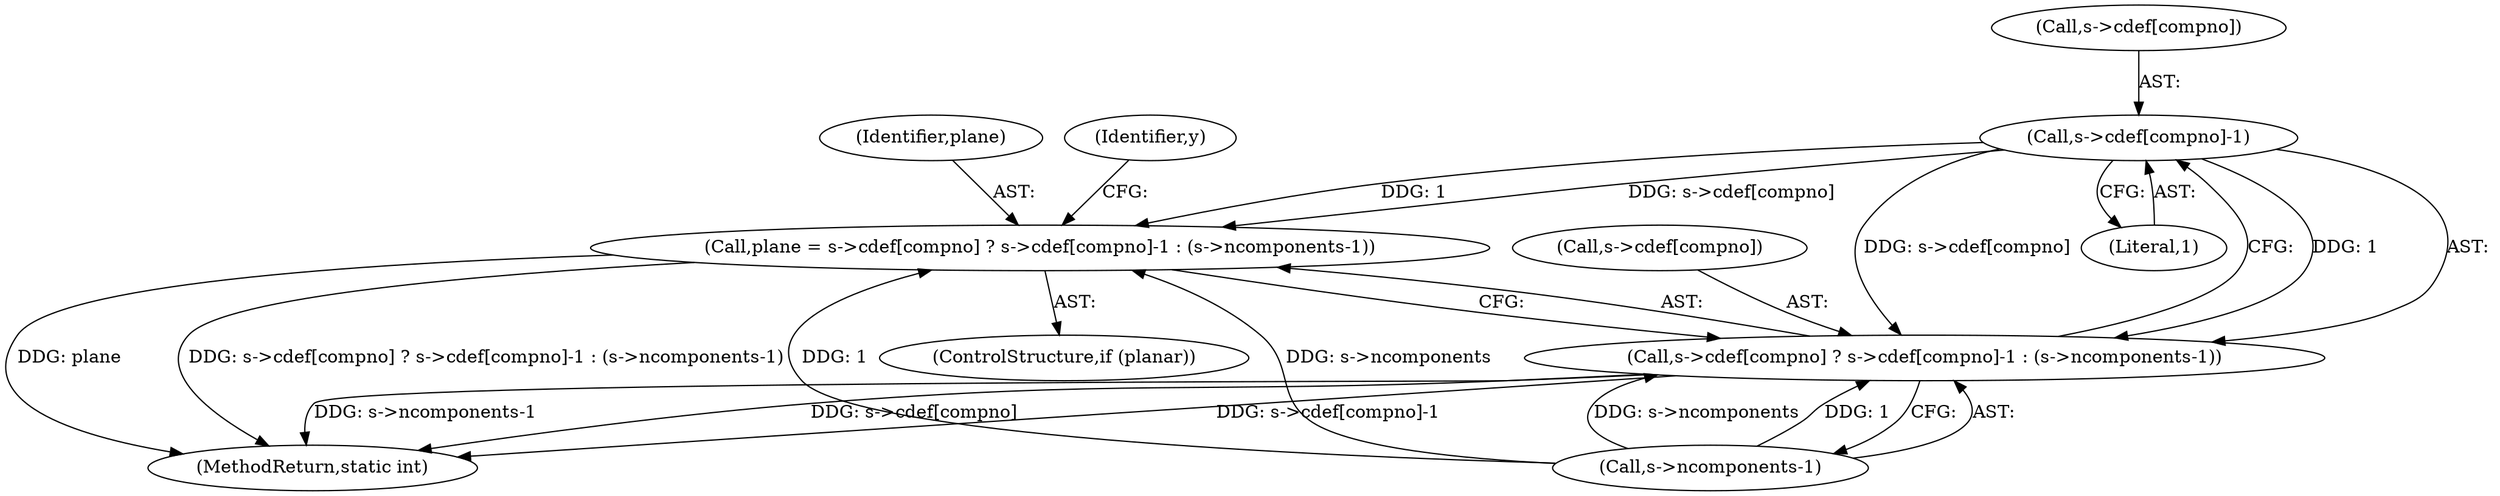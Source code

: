 digraph "0_FFmpeg_fe448cd28d674c3eff3072552eae366d0b659ce9@array" {
"1000885" [label="(Call,s->cdef[compno]-1)"];
"1000877" [label="(Call,plane = s->cdef[compno] ? s->cdef[compno]-1 : (s->ncomponents-1))"];
"1000879" [label="(Call,s->cdef[compno] ? s->cdef[compno]-1 : (s->ncomponents-1))"];
"1000886" [label="(Call,s->cdef[compno])"];
"1001114" [label="(MethodReturn,static int)"];
"1000891" [label="(Literal,1)"];
"1000875" [label="(ControlStructure,if (planar))"];
"1000879" [label="(Call,s->cdef[compno] ? s->cdef[compno]-1 : (s->ncomponents-1))"];
"1000880" [label="(Call,s->cdef[compno])"];
"1000878" [label="(Identifier,plane)"];
"1000898" [label="(Identifier,y)"];
"1000877" [label="(Call,plane = s->cdef[compno] ? s->cdef[compno]-1 : (s->ncomponents-1))"];
"1000885" [label="(Call,s->cdef[compno]-1)"];
"1000892" [label="(Call,s->ncomponents-1)"];
"1000885" -> "1000879"  [label="AST: "];
"1000885" -> "1000891"  [label="CFG: "];
"1000886" -> "1000885"  [label="AST: "];
"1000891" -> "1000885"  [label="AST: "];
"1000879" -> "1000885"  [label="CFG: "];
"1000885" -> "1000877"  [label="DDG: s->cdef[compno]"];
"1000885" -> "1000877"  [label="DDG: 1"];
"1000885" -> "1000879"  [label="DDG: s->cdef[compno]"];
"1000885" -> "1000879"  [label="DDG: 1"];
"1000877" -> "1000875"  [label="AST: "];
"1000877" -> "1000879"  [label="CFG: "];
"1000878" -> "1000877"  [label="AST: "];
"1000879" -> "1000877"  [label="AST: "];
"1000898" -> "1000877"  [label="CFG: "];
"1000877" -> "1001114"  [label="DDG: plane"];
"1000877" -> "1001114"  [label="DDG: s->cdef[compno] ? s->cdef[compno]-1 : (s->ncomponents-1)"];
"1000892" -> "1000877"  [label="DDG: s->ncomponents"];
"1000892" -> "1000877"  [label="DDG: 1"];
"1000879" -> "1000892"  [label="CFG: "];
"1000880" -> "1000879"  [label="AST: "];
"1000892" -> "1000879"  [label="AST: "];
"1000879" -> "1001114"  [label="DDG: s->cdef[compno]-1"];
"1000879" -> "1001114"  [label="DDG: s->ncomponents-1"];
"1000879" -> "1001114"  [label="DDG: s->cdef[compno]"];
"1000892" -> "1000879"  [label="DDG: s->ncomponents"];
"1000892" -> "1000879"  [label="DDG: 1"];
}
